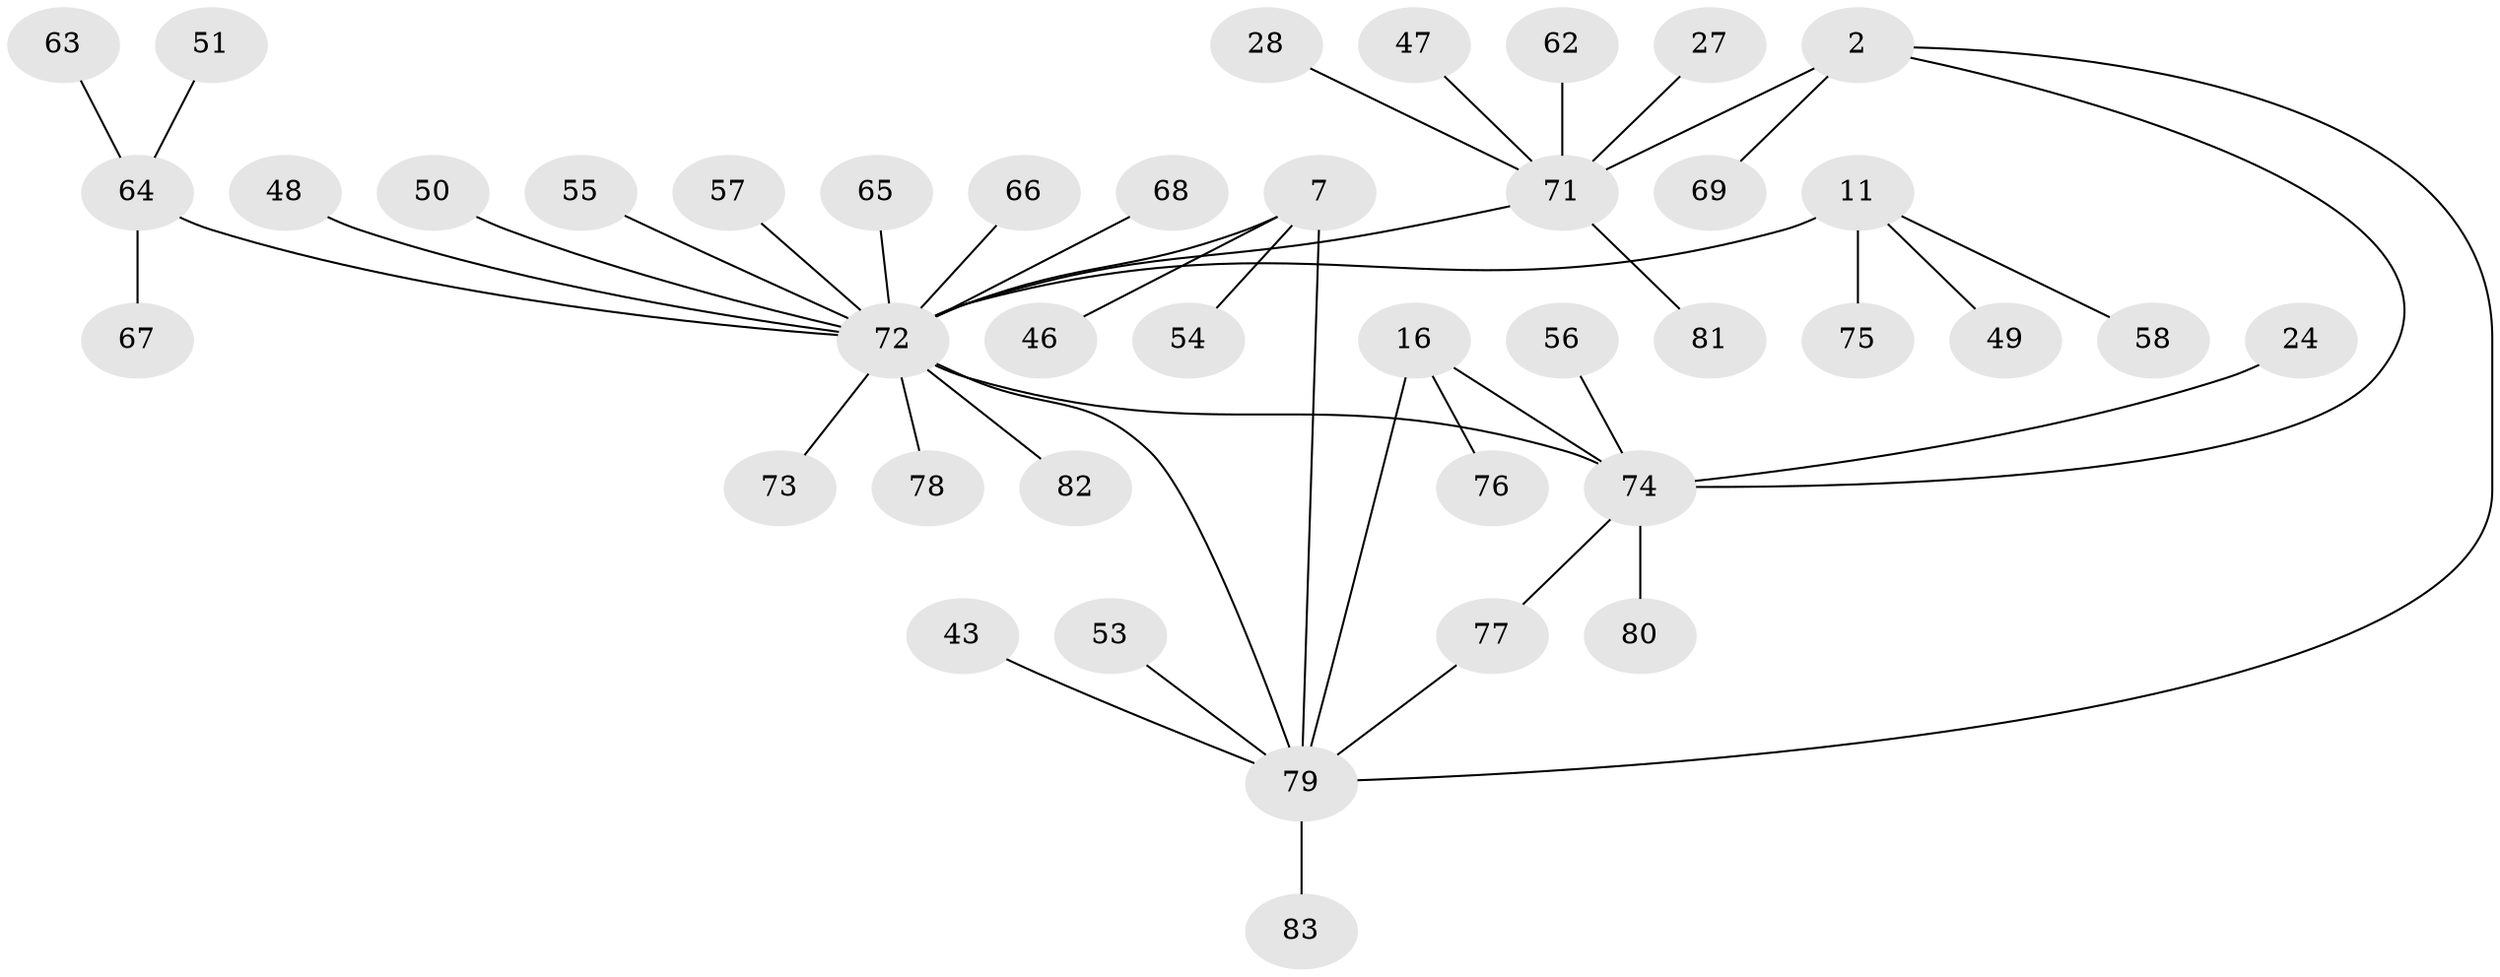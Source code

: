 // original degree distribution, {6: 0.04819277108433735, 5: 0.04819277108433735, 7: 0.03614457831325301, 9: 0.024096385542168676, 4: 0.04819277108433735, 8: 0.03614457831325301, 13: 0.012048192771084338, 1: 0.5421686746987951, 3: 0.060240963855421686, 2: 0.14457831325301204}
// Generated by graph-tools (version 1.1) at 2025/55/03/09/25 04:55:16]
// undirected, 41 vertices, 45 edges
graph export_dot {
graph [start="1"]
  node [color=gray90,style=filled];
  2 [super="+1"];
  7 [super="+5"];
  11 [super="+9"];
  16 [super="+13"];
  24;
  27;
  28;
  43;
  46;
  47;
  48;
  49;
  50;
  51;
  53;
  54;
  55;
  56;
  57;
  58 [super="+35+36+44"];
  62;
  63;
  64 [super="+18+21+31+39+42"];
  65;
  66;
  67;
  68 [super="+59"];
  69;
  71 [super="+4+25"];
  72 [super="+20+12+41"];
  73;
  74 [super="+37+15"];
  75;
  76 [super="+26"];
  77 [super="+45"];
  78;
  79 [super="+38+70+32"];
  80 [super="+23+60"];
  81 [super="+61"];
  82;
  83 [super="+40"];
  2 -- 69;
  2 -- 79 [weight=2];
  2 -- 74 [weight=2];
  2 -- 71 [weight=4];
  7 -- 54;
  7 -- 46;
  7 -- 72;
  7 -- 79 [weight=4];
  11 -- 75;
  11 -- 49;
  11 -- 58;
  11 -- 72 [weight=4];
  16 -- 76;
  16 -- 74 [weight=4];
  16 -- 79 [weight=2];
  24 -- 74;
  27 -- 71;
  28 -- 71;
  43 -- 79;
  47 -- 71;
  48 -- 72;
  50 -- 72;
  51 -- 64;
  53 -- 79;
  55 -- 72;
  56 -- 74;
  57 -- 72;
  62 -- 71;
  63 -- 64;
  64 -- 67;
  64 -- 72 [weight=4];
  65 -- 72;
  66 -- 72;
  68 -- 72;
  71 -- 72 [weight=3];
  71 -- 81;
  72 -- 73 [weight=2];
  72 -- 82;
  72 -- 74 [weight=2];
  72 -- 78;
  72 -- 79 [weight=2];
  74 -- 77;
  74 -- 80;
  77 -- 79;
  79 -- 83;
}

